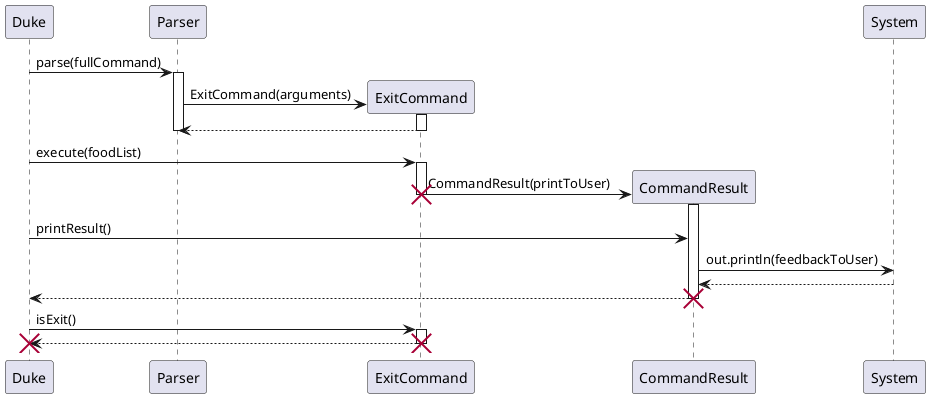 @startuml
'https://plantuml.com/sequence-diagram

Duke -> Parser: parse(fullCommand)
activate Parser

create ExitCommand
ExitCommand <- Parser : ExitCommand(arguments)
activate ExitCommand
ExitCommand --> Parser
deactivate ExitCommand
deactivate Parser

Duke -> ExitCommand : execute(foodList)
activate ExitCommand



create CommandResult
ExitCommand -> CommandResult : CommandResult(printToUser)
activate CommandResult
deactivate ExitCommand
destroy ExitCommand

Duke -> CommandResult: printResult()
CommandResult->System: out.println(feedbackToUser)

System --> CommandResult
CommandResult --> Duke
deactivate CommandResult
destroy CommandResult

Duke -> ExitCommand: isExit()
activate ExitCommand
ExitCommand --> Duke
deactivate ExitCommand
destroy ExitCommand

destroy Duke

@enduml